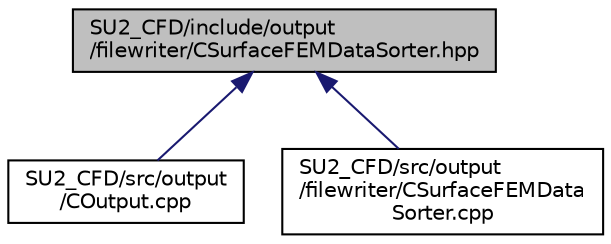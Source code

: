 digraph "SU2_CFD/include/output/filewriter/CSurfaceFEMDataSorter.hpp"
{
 // LATEX_PDF_SIZE
  edge [fontname="Helvetica",fontsize="10",labelfontname="Helvetica",labelfontsize="10"];
  node [fontname="Helvetica",fontsize="10",shape=record];
  Node1 [label="SU2_CFD/include/output\l/filewriter/CSurfaceFEMDataSorter.hpp",height=0.2,width=0.4,color="black", fillcolor="grey75", style="filled", fontcolor="black",tooltip="Headers fo the surface FEM data sorter class."];
  Node1 -> Node2 [dir="back",color="midnightblue",fontsize="10",style="solid",fontname="Helvetica"];
  Node2 [label="SU2_CFD/src/output\l/COutput.cpp",height=0.2,width=0.4,color="black", fillcolor="white", style="filled",URL="$COutput_8cpp.html",tooltip="Main subroutines for output solver information."];
  Node1 -> Node3 [dir="back",color="midnightblue",fontsize="10",style="solid",fontname="Helvetica"];
  Node3 [label="SU2_CFD/src/output\l/filewriter/CSurfaceFEMData\lSorter.cpp",height=0.2,width=0.4,color="black", fillcolor="white", style="filled",URL="$CSurfaceFEMDataSorter_8cpp.html",tooltip="Datasorter for FEM surfaces."];
}
